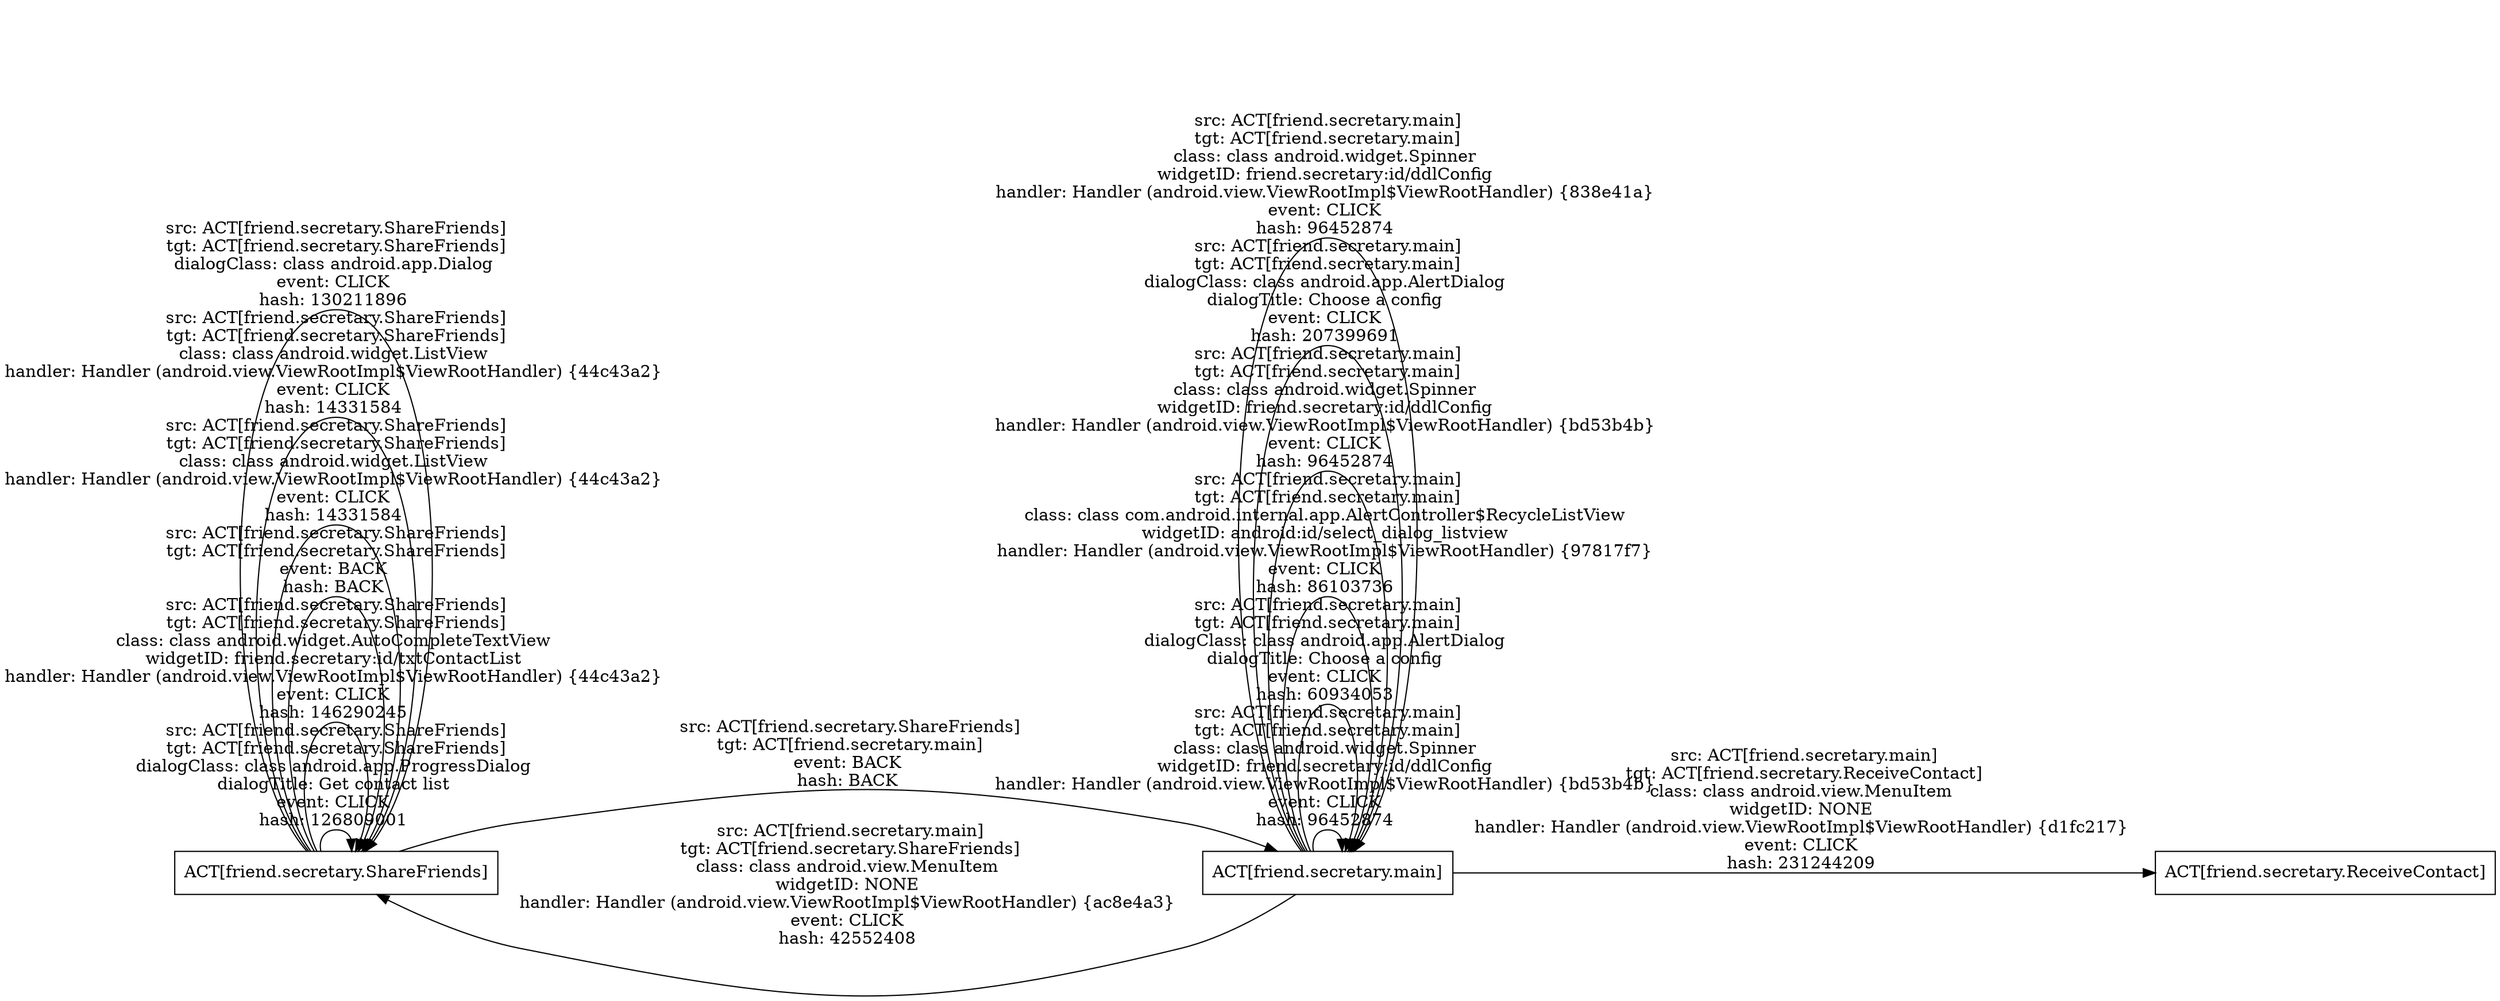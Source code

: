 digraph G {
 rankdir=LR;
 node[shape=box];
n2 [label="ACT[friend.secretary.ShareFriends]"];
n1 [label="ACT[friend.secretary.ReceiveContact]"];
n0 [label="ACT[friend.secretary.main]"];
n0 -> n0 [label="src: ACT[friend.secretary.main]\ntgt: ACT[friend.secretary.main]\nclass: class android.widget.Spinner \nwidgetID: friend.secretary:id/ddlConfig \nhandler: Handler (android.view.ViewRootImpl$ViewRootHandler) {bd53b4b} \nevent: CLICK \nhash: 96452874 "];
n0 -> n0 [label="src: ACT[friend.secretary.main]\ntgt: ACT[friend.secretary.main]\ndialogClass: class android.app.AlertDialog \ndialogTitle: Choose a config \nevent: CLICK \nhash: 60934053 "];
n0 -> n0 [label="src: ACT[friend.secretary.main]\ntgt: ACT[friend.secretary.main]\nclass: class com.android.internal.app.AlertController$RecycleListView \nwidgetID: android:id/select_dialog_listview \nhandler: Handler (android.view.ViewRootImpl$ViewRootHandler) {97817f7} \nevent: CLICK \nhash: 86103736 "];
n0 -> n0 [label="src: ACT[friend.secretary.main]\ntgt: ACT[friend.secretary.main]\nclass: class android.widget.Spinner \nwidgetID: friend.secretary:id/ddlConfig \nhandler: Handler (android.view.ViewRootImpl$ViewRootHandler) {bd53b4b} \nevent: CLICK \nhash: 96452874 "];
n0 -> n0 [label="src: ACT[friend.secretary.main]\ntgt: ACT[friend.secretary.main]\ndialogClass: class android.app.AlertDialog \ndialogTitle: Choose a config \nevent: CLICK \nhash: 207399691 "];
n0 -> n1 [label="src: ACT[friend.secretary.main]\ntgt: ACT[friend.secretary.ReceiveContact]\nclass: class android.view.MenuItem \nwidgetID: NONE \nhandler: Handler (android.view.ViewRootImpl$ViewRootHandler) {d1fc217} \nevent: CLICK \nhash: 231244209 "];
n0 -> n2 [label="src: ACT[friend.secretary.main]\ntgt: ACT[friend.secretary.ShareFriends]\nclass: class android.view.MenuItem \nwidgetID: NONE \nhandler: Handler (android.view.ViewRootImpl$ViewRootHandler) {ac8e4a3} \nevent: CLICK \nhash: 42552408 "];
n2 -> n2 [label="src: ACT[friend.secretary.ShareFriends]\ntgt: ACT[friend.secretary.ShareFriends]\ndialogClass: class android.app.ProgressDialog \ndialogTitle: Get contact list \nevent: CLICK \nhash: 126809001 "];
n2 -> n2 [label="src: ACT[friend.secretary.ShareFriends]\ntgt: ACT[friend.secretary.ShareFriends]\nclass: class android.widget.AutoCompleteTextView \nwidgetID: friend.secretary:id/txtContactList \nhandler: Handler (android.view.ViewRootImpl$ViewRootHandler) {44c43a2} \nevent: CLICK \nhash: 146290245 "];
n2 -> n2 [label="src: ACT[friend.secretary.ShareFriends]\ntgt: ACT[friend.secretary.ShareFriends]\nevent: BACK \nhash: BACK "];
n2 -> n2 [label="src: ACT[friend.secretary.ShareFriends]\ntgt: ACT[friend.secretary.ShareFriends]\nclass: class android.widget.ListView \nhandler: Handler (android.view.ViewRootImpl$ViewRootHandler) {44c43a2} \nevent: CLICK \nhash: 14331584 "];
n2 -> n2 [label="src: ACT[friend.secretary.ShareFriends]\ntgt: ACT[friend.secretary.ShareFriends]\nclass: class android.widget.ListView \nhandler: Handler (android.view.ViewRootImpl$ViewRootHandler) {44c43a2} \nevent: CLICK \nhash: 14331584 "];
n2 -> n2 [label="src: ACT[friend.secretary.ShareFriends]\ntgt: ACT[friend.secretary.ShareFriends]\ndialogClass: class android.app.Dialog \nevent: CLICK \nhash: 130211896 "];
n2 -> n0 [label="src: ACT[friend.secretary.ShareFriends]\ntgt: ACT[friend.secretary.main]\nevent: BACK \nhash: BACK "];
n0 -> n0 [label="src: ACT[friend.secretary.main]\ntgt: ACT[friend.secretary.main]\nclass: class android.widget.Spinner \nwidgetID: friend.secretary:id/ddlConfig \nhandler: Handler (android.view.ViewRootImpl$ViewRootHandler) {838e41a} \nevent: CLICK \nhash: 96452874 "];
}